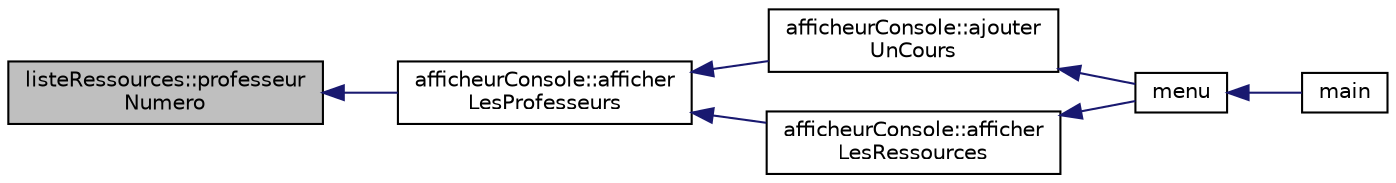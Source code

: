 digraph "listeRessources::professeurNumero"
{
  edge [fontname="Helvetica",fontsize="10",labelfontname="Helvetica",labelfontsize="10"];
  node [fontname="Helvetica",fontsize="10",shape=record];
  rankdir="LR";
  Node69 [label="listeRessources::professeur\lNumero",height=0.2,width=0.4,color="black", fillcolor="grey75", style="filled", fontcolor="black"];
  Node69 -> Node70 [dir="back",color="midnightblue",fontsize="10",style="solid",fontname="Helvetica"];
  Node70 [label="afficheurConsole::afficher\lLesProfesseurs",height=0.2,width=0.4,color="black", fillcolor="white", style="filled",URL="$classafficheur_console.html#a800c6da422bccdf2fdcaadcdafe4bbd6"];
  Node70 -> Node71 [dir="back",color="midnightblue",fontsize="10",style="solid",fontname="Helvetica"];
  Node71 [label="afficheurConsole::ajouter\lUnCours",height=0.2,width=0.4,color="black", fillcolor="white", style="filled",URL="$classafficheur_console.html#a49b72edf4baf8f7ec4898b61c48212fa"];
  Node71 -> Node72 [dir="back",color="midnightblue",fontsize="10",style="solid",fontname="Helvetica"];
  Node72 [label="menu",height=0.2,width=0.4,color="black", fillcolor="white", style="filled",URL="$main_8cpp.html#aaeb94d4bc6770f26e4bcfb2f9fcc9b15"];
  Node72 -> Node73 [dir="back",color="midnightblue",fontsize="10",style="solid",fontname="Helvetica"];
  Node73 [label="main",height=0.2,width=0.4,color="black", fillcolor="white", style="filled",URL="$main_8cpp.html#ae66f6b31b5ad750f1fe042a706a4e3d4"];
  Node70 -> Node74 [dir="back",color="midnightblue",fontsize="10",style="solid",fontname="Helvetica"];
  Node74 [label="afficheurConsole::afficher\lLesRessources",height=0.2,width=0.4,color="black", fillcolor="white", style="filled",URL="$classafficheur_console.html#a88dc8bce2d36314f98b1ba21e8e9b214"];
  Node74 -> Node72 [dir="back",color="midnightblue",fontsize="10",style="solid",fontname="Helvetica"];
}

